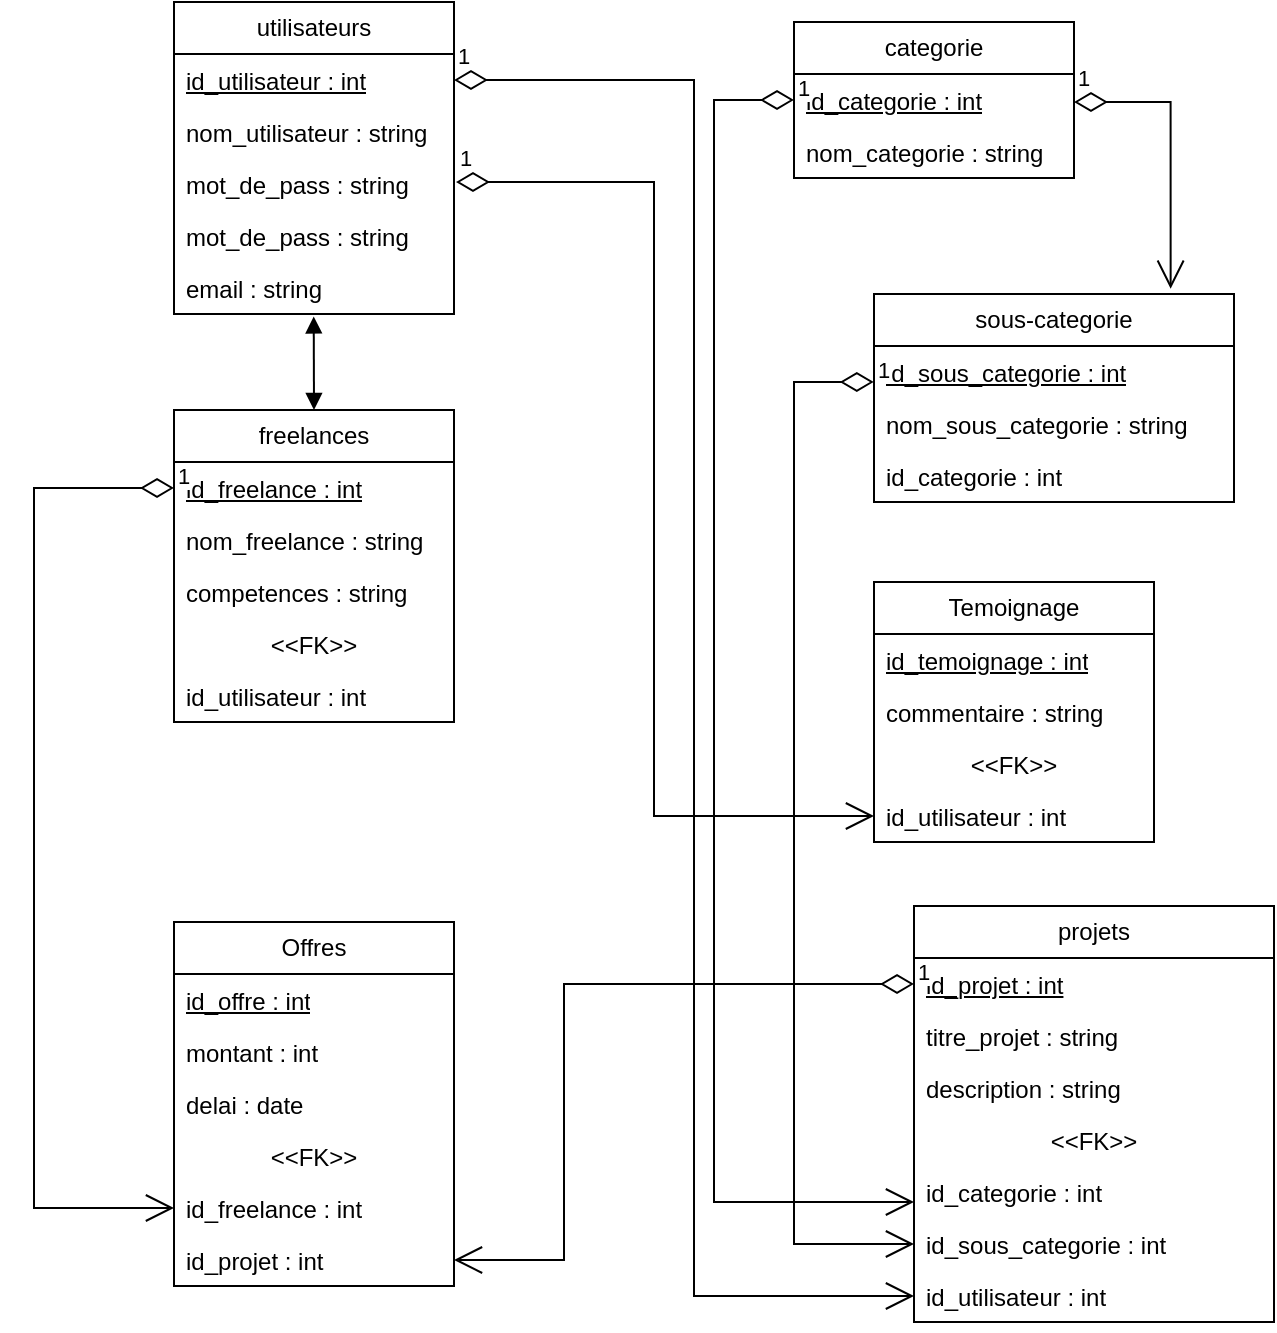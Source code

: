 <mxfile version="25.0.3">
  <diagram name="Page-1" id="CyW6aP-Xm8CD-qENMy1q">
    <mxGraphModel dx="1615" dy="857" grid="1" gridSize="10" guides="1" tooltips="1" connect="1" arrows="1" fold="1" page="1" pageScale="1" pageWidth="827" pageHeight="1169" math="0" shadow="0">
      <root>
        <mxCell id="0" />
        <mxCell id="1" parent="0" />
        <mxCell id="AitDJzuSQbWM-zjhd547-20" value="utilisateurs" style="swimlane;fontStyle=0;childLayout=stackLayout;horizontal=1;startSize=26;fillColor=none;horizontalStack=0;resizeParent=1;resizeParentMax=0;resizeLast=0;collapsible=1;marginBottom=0;whiteSpace=wrap;html=1;" vertex="1" parent="1">
          <mxGeometry x="190" y="340" width="140" height="156" as="geometry" />
        </mxCell>
        <mxCell id="AitDJzuSQbWM-zjhd547-21" value="&lt;u&gt;id_utilisateur : int&lt;/u&gt;" style="text;strokeColor=none;fillColor=none;align=left;verticalAlign=top;spacingLeft=4;spacingRight=4;overflow=hidden;rotatable=0;points=[[0,0.5],[1,0.5]];portConstraint=eastwest;whiteSpace=wrap;html=1;" vertex="1" parent="AitDJzuSQbWM-zjhd547-20">
          <mxGeometry y="26" width="140" height="26" as="geometry" />
        </mxCell>
        <mxCell id="AitDJzuSQbWM-zjhd547-22" value="nom_utilisateur : string" style="text;strokeColor=none;fillColor=none;align=left;verticalAlign=top;spacingLeft=4;spacingRight=4;overflow=hidden;rotatable=0;points=[[0,0.5],[1,0.5]];portConstraint=eastwest;whiteSpace=wrap;html=1;" vertex="1" parent="AitDJzuSQbWM-zjhd547-20">
          <mxGeometry y="52" width="140" height="26" as="geometry" />
        </mxCell>
        <mxCell id="AitDJzuSQbWM-zjhd547-77" value="mot_de_pass : string" style="text;strokeColor=none;fillColor=none;align=left;verticalAlign=top;spacingLeft=4;spacingRight=4;overflow=hidden;rotatable=0;points=[[0,0.5],[1,0.5]];portConstraint=eastwest;whiteSpace=wrap;html=1;" vertex="1" parent="AitDJzuSQbWM-zjhd547-20">
          <mxGeometry y="78" width="140" height="26" as="geometry" />
        </mxCell>
        <mxCell id="AitDJzuSQbWM-zjhd547-23" value="mot_de_pass : string" style="text;strokeColor=none;fillColor=none;align=left;verticalAlign=top;spacingLeft=4;spacingRight=4;overflow=hidden;rotatable=0;points=[[0,0.5],[1,0.5]];portConstraint=eastwest;whiteSpace=wrap;html=1;" vertex="1" parent="AitDJzuSQbWM-zjhd547-20">
          <mxGeometry y="104" width="140" height="26" as="geometry" />
        </mxCell>
        <mxCell id="AitDJzuSQbWM-zjhd547-24" value="email : string" style="text;strokeColor=none;fillColor=none;align=left;verticalAlign=top;spacingLeft=4;spacingRight=4;overflow=hidden;rotatable=0;points=[[0,0.5],[1,0.5]];portConstraint=eastwest;whiteSpace=wrap;html=1;" vertex="1" parent="AitDJzuSQbWM-zjhd547-20">
          <mxGeometry y="130" width="140" height="26" as="geometry" />
        </mxCell>
        <mxCell id="AitDJzuSQbWM-zjhd547-25" value="categorie" style="swimlane;fontStyle=0;childLayout=stackLayout;horizontal=1;startSize=26;fillColor=none;horizontalStack=0;resizeParent=1;resizeParentMax=0;resizeLast=0;collapsible=1;marginBottom=0;whiteSpace=wrap;html=1;" vertex="1" parent="1">
          <mxGeometry x="500" y="350" width="140" height="78" as="geometry" />
        </mxCell>
        <mxCell id="AitDJzuSQbWM-zjhd547-26" value="&lt;u&gt;id_categorie : int&lt;/u&gt;" style="text;strokeColor=none;fillColor=none;align=left;verticalAlign=top;spacingLeft=4;spacingRight=4;overflow=hidden;rotatable=0;points=[[0,0.5],[1,0.5]];portConstraint=eastwest;whiteSpace=wrap;html=1;" vertex="1" parent="AitDJzuSQbWM-zjhd547-25">
          <mxGeometry y="26" width="140" height="26" as="geometry" />
        </mxCell>
        <mxCell id="AitDJzuSQbWM-zjhd547-27" value="nom_categorie : string" style="text;strokeColor=none;fillColor=none;align=left;verticalAlign=top;spacingLeft=4;spacingRight=4;overflow=hidden;rotatable=0;points=[[0,0.5],[1,0.5]];portConstraint=eastwest;whiteSpace=wrap;html=1;" vertex="1" parent="AitDJzuSQbWM-zjhd547-25">
          <mxGeometry y="52" width="140" height="26" as="geometry" />
        </mxCell>
        <mxCell id="AitDJzuSQbWM-zjhd547-34" value="sous-categorie" style="swimlane;fontStyle=0;childLayout=stackLayout;horizontal=1;startSize=26;fillColor=none;horizontalStack=0;resizeParent=1;resizeParentMax=0;resizeLast=0;collapsible=1;marginBottom=0;whiteSpace=wrap;html=1;" vertex="1" parent="1">
          <mxGeometry x="540" y="486" width="180" height="104" as="geometry" />
        </mxCell>
        <mxCell id="AitDJzuSQbWM-zjhd547-35" value="&lt;u&gt;id_sous_categorie : int&lt;/u&gt;" style="text;strokeColor=none;fillColor=none;align=left;verticalAlign=top;spacingLeft=4;spacingRight=4;overflow=hidden;rotatable=0;points=[[0,0.5],[1,0.5]];portConstraint=eastwest;whiteSpace=wrap;html=1;" vertex="1" parent="AitDJzuSQbWM-zjhd547-34">
          <mxGeometry y="26" width="180" height="26" as="geometry" />
        </mxCell>
        <mxCell id="AitDJzuSQbWM-zjhd547-36" value="nom_sous_categorie : string" style="text;strokeColor=none;fillColor=none;align=left;verticalAlign=top;spacingLeft=4;spacingRight=4;overflow=hidden;rotatable=0;points=[[0,0.5],[1,0.5]];portConstraint=eastwest;whiteSpace=wrap;html=1;" vertex="1" parent="AitDJzuSQbWM-zjhd547-34">
          <mxGeometry y="52" width="180" height="26" as="geometry" />
        </mxCell>
        <mxCell id="AitDJzuSQbWM-zjhd547-39" value="id_categorie : int" style="text;strokeColor=none;fillColor=none;align=left;verticalAlign=top;spacingLeft=4;spacingRight=4;overflow=hidden;rotatable=0;points=[[0,0.5],[1,0.5]];portConstraint=eastwest;whiteSpace=wrap;html=1;" vertex="1" parent="AitDJzuSQbWM-zjhd547-34">
          <mxGeometry y="78" width="180" height="26" as="geometry" />
        </mxCell>
        <mxCell id="AitDJzuSQbWM-zjhd547-40" value="projets" style="swimlane;fontStyle=0;childLayout=stackLayout;horizontal=1;startSize=26;fillColor=none;horizontalStack=0;resizeParent=1;resizeParentMax=0;resizeLast=0;collapsible=1;marginBottom=0;whiteSpace=wrap;html=1;" vertex="1" parent="1">
          <mxGeometry x="560" y="792" width="180" height="208" as="geometry" />
        </mxCell>
        <mxCell id="AitDJzuSQbWM-zjhd547-41" value="&lt;u&gt;id_projet : int&lt;/u&gt;" style="text;strokeColor=none;fillColor=none;align=left;verticalAlign=top;spacingLeft=4;spacingRight=4;overflow=hidden;rotatable=0;points=[[0,0.5],[1,0.5]];portConstraint=eastwest;whiteSpace=wrap;html=1;" vertex="1" parent="AitDJzuSQbWM-zjhd547-40">
          <mxGeometry y="26" width="180" height="26" as="geometry" />
        </mxCell>
        <mxCell id="AitDJzuSQbWM-zjhd547-42" value="titre_projet : string" style="text;strokeColor=none;fillColor=none;align=left;verticalAlign=top;spacingLeft=4;spacingRight=4;overflow=hidden;rotatable=0;points=[[0,0.5],[1,0.5]];portConstraint=eastwest;whiteSpace=wrap;html=1;" vertex="1" parent="AitDJzuSQbWM-zjhd547-40">
          <mxGeometry y="52" width="180" height="26" as="geometry" />
        </mxCell>
        <mxCell id="AitDJzuSQbWM-zjhd547-43" value="description : string" style="text;strokeColor=none;fillColor=none;align=left;verticalAlign=top;spacingLeft=4;spacingRight=4;overflow=hidden;rotatable=0;points=[[0,0.5],[1,0.5]];portConstraint=eastwest;whiteSpace=wrap;html=1;" vertex="1" parent="AitDJzuSQbWM-zjhd547-40">
          <mxGeometry y="78" width="180" height="26" as="geometry" />
        </mxCell>
        <mxCell id="AitDJzuSQbWM-zjhd547-45" value="&amp;lt;&amp;lt;FK&amp;gt;&amp;gt;" style="text;strokeColor=none;fillColor=none;align=center;verticalAlign=top;spacingLeft=4;spacingRight=4;overflow=hidden;rotatable=0;points=[[0,0.5],[1,0.5]];portConstraint=eastwest;whiteSpace=wrap;html=1;" vertex="1" parent="AitDJzuSQbWM-zjhd547-40">
          <mxGeometry y="104" width="180" height="26" as="geometry" />
        </mxCell>
        <mxCell id="AitDJzuSQbWM-zjhd547-44" value="id_categorie : int" style="text;strokeColor=none;fillColor=none;align=left;verticalAlign=top;spacingLeft=4;spacingRight=4;overflow=hidden;rotatable=0;points=[[0,0.5],[1,0.5]];portConstraint=eastwest;whiteSpace=wrap;html=1;" vertex="1" parent="AitDJzuSQbWM-zjhd547-40">
          <mxGeometry y="130" width="180" height="26" as="geometry" />
        </mxCell>
        <mxCell id="AitDJzuSQbWM-zjhd547-46" value="id_sous_categorie : int" style="text;strokeColor=none;fillColor=none;align=left;verticalAlign=top;spacingLeft=4;spacingRight=4;overflow=hidden;rotatable=0;points=[[0,0.5],[1,0.5]];portConstraint=eastwest;whiteSpace=wrap;html=1;" vertex="1" parent="AitDJzuSQbWM-zjhd547-40">
          <mxGeometry y="156" width="180" height="26" as="geometry" />
        </mxCell>
        <mxCell id="AitDJzuSQbWM-zjhd547-47" value="id_utilisateur : int" style="text;strokeColor=none;fillColor=none;align=left;verticalAlign=top;spacingLeft=4;spacingRight=4;overflow=hidden;rotatable=0;points=[[0,0.5],[1,0.5]];portConstraint=eastwest;whiteSpace=wrap;html=1;" vertex="1" parent="AitDJzuSQbWM-zjhd547-40">
          <mxGeometry y="182" width="180" height="26" as="geometry" />
        </mxCell>
        <mxCell id="AitDJzuSQbWM-zjhd547-48" value="freelances" style="swimlane;fontStyle=0;childLayout=stackLayout;horizontal=1;startSize=26;fillColor=none;horizontalStack=0;resizeParent=1;resizeParentMax=0;resizeLast=0;collapsible=1;marginBottom=0;whiteSpace=wrap;html=1;" vertex="1" parent="1">
          <mxGeometry x="190" y="544" width="140" height="156" as="geometry" />
        </mxCell>
        <mxCell id="AitDJzuSQbWM-zjhd547-49" value="&lt;u&gt;id_freelance : int&lt;/u&gt;" style="text;strokeColor=none;fillColor=none;align=left;verticalAlign=top;spacingLeft=4;spacingRight=4;overflow=hidden;rotatable=0;points=[[0,0.5],[1,0.5]];portConstraint=eastwest;whiteSpace=wrap;html=1;" vertex="1" parent="AitDJzuSQbWM-zjhd547-48">
          <mxGeometry y="26" width="140" height="26" as="geometry" />
        </mxCell>
        <mxCell id="AitDJzuSQbWM-zjhd547-50" value="nom_freelance : string" style="text;strokeColor=none;fillColor=none;align=left;verticalAlign=top;spacingLeft=4;spacingRight=4;overflow=hidden;rotatable=0;points=[[0,0.5],[1,0.5]];portConstraint=eastwest;whiteSpace=wrap;html=1;" vertex="1" parent="AitDJzuSQbWM-zjhd547-48">
          <mxGeometry y="52" width="140" height="26" as="geometry" />
        </mxCell>
        <mxCell id="AitDJzuSQbWM-zjhd547-51" value="competences : string" style="text;strokeColor=none;fillColor=none;align=left;verticalAlign=top;spacingLeft=4;spacingRight=4;overflow=hidden;rotatable=0;points=[[0,0.5],[1,0.5]];portConstraint=eastwest;whiteSpace=wrap;html=1;" vertex="1" parent="AitDJzuSQbWM-zjhd547-48">
          <mxGeometry y="78" width="140" height="26" as="geometry" />
        </mxCell>
        <mxCell id="AitDJzuSQbWM-zjhd547-52" value="&amp;lt;&amp;lt;FK&amp;gt;&amp;gt;" style="text;strokeColor=none;fillColor=none;align=center;verticalAlign=top;spacingLeft=4;spacingRight=4;overflow=hidden;rotatable=0;points=[[0,0.5],[1,0.5]];portConstraint=eastwest;whiteSpace=wrap;html=1;" vertex="1" parent="AitDJzuSQbWM-zjhd547-48">
          <mxGeometry y="104" width="140" height="26" as="geometry" />
        </mxCell>
        <mxCell id="AitDJzuSQbWM-zjhd547-53" value="id_utilisateur : int" style="text;strokeColor=none;fillColor=none;align=left;verticalAlign=top;spacingLeft=4;spacingRight=4;overflow=hidden;rotatable=0;points=[[0,0.5],[1,0.5]];portConstraint=eastwest;whiteSpace=wrap;html=1;" vertex="1" parent="AitDJzuSQbWM-zjhd547-48">
          <mxGeometry y="130" width="140" height="26" as="geometry" />
        </mxCell>
        <mxCell id="AitDJzuSQbWM-zjhd547-55" value="Offres" style="swimlane;fontStyle=0;childLayout=stackLayout;horizontal=1;startSize=26;fillColor=none;horizontalStack=0;resizeParent=1;resizeParentMax=0;resizeLast=0;collapsible=1;marginBottom=0;whiteSpace=wrap;html=1;" vertex="1" parent="1">
          <mxGeometry x="190" y="800" width="140" height="182" as="geometry" />
        </mxCell>
        <mxCell id="AitDJzuSQbWM-zjhd547-56" value="&lt;u&gt;id_offre : int&lt;/u&gt;" style="text;strokeColor=none;fillColor=none;align=left;verticalAlign=top;spacingLeft=4;spacingRight=4;overflow=hidden;rotatable=0;points=[[0,0.5],[1,0.5]];portConstraint=eastwest;whiteSpace=wrap;html=1;" vertex="1" parent="AitDJzuSQbWM-zjhd547-55">
          <mxGeometry y="26" width="140" height="26" as="geometry" />
        </mxCell>
        <mxCell id="AitDJzuSQbWM-zjhd547-57" value="montant : int" style="text;strokeColor=none;fillColor=none;align=left;verticalAlign=top;spacingLeft=4;spacingRight=4;overflow=hidden;rotatable=0;points=[[0,0.5],[1,0.5]];portConstraint=eastwest;whiteSpace=wrap;html=1;" vertex="1" parent="AitDJzuSQbWM-zjhd547-55">
          <mxGeometry y="52" width="140" height="26" as="geometry" />
        </mxCell>
        <mxCell id="AitDJzuSQbWM-zjhd547-58" value="delai : date" style="text;strokeColor=none;fillColor=none;align=left;verticalAlign=top;spacingLeft=4;spacingRight=4;overflow=hidden;rotatable=0;points=[[0,0.5],[1,0.5]];portConstraint=eastwest;whiteSpace=wrap;html=1;" vertex="1" parent="AitDJzuSQbWM-zjhd547-55">
          <mxGeometry y="78" width="140" height="26" as="geometry" />
        </mxCell>
        <mxCell id="AitDJzuSQbWM-zjhd547-59" value="&amp;lt;&amp;lt;FK&amp;gt;&amp;gt;" style="text;strokeColor=none;fillColor=none;align=center;verticalAlign=top;spacingLeft=4;spacingRight=4;overflow=hidden;rotatable=0;points=[[0,0.5],[1,0.5]];portConstraint=eastwest;whiteSpace=wrap;html=1;" vertex="1" parent="AitDJzuSQbWM-zjhd547-55">
          <mxGeometry y="104" width="140" height="26" as="geometry" />
        </mxCell>
        <mxCell id="AitDJzuSQbWM-zjhd547-60" value="id_freelance : int" style="text;strokeColor=none;fillColor=none;align=left;verticalAlign=top;spacingLeft=4;spacingRight=4;overflow=hidden;rotatable=0;points=[[0,0.5],[1,0.5]];portConstraint=eastwest;whiteSpace=wrap;html=1;" vertex="1" parent="AitDJzuSQbWM-zjhd547-55">
          <mxGeometry y="130" width="140" height="26" as="geometry" />
        </mxCell>
        <mxCell id="AitDJzuSQbWM-zjhd547-61" value="id_projet : int" style="text;strokeColor=none;fillColor=none;align=left;verticalAlign=top;spacingLeft=4;spacingRight=4;overflow=hidden;rotatable=0;points=[[0,0.5],[1,0.5]];portConstraint=eastwest;whiteSpace=wrap;html=1;" vertex="1" parent="AitDJzuSQbWM-zjhd547-55">
          <mxGeometry y="156" width="140" height="26" as="geometry" />
        </mxCell>
        <mxCell id="AitDJzuSQbWM-zjhd547-62" value="Temoignage" style="swimlane;fontStyle=0;childLayout=stackLayout;horizontal=1;startSize=26;fillColor=none;horizontalStack=0;resizeParent=1;resizeParentMax=0;resizeLast=0;collapsible=1;marginBottom=0;whiteSpace=wrap;html=1;" vertex="1" parent="1">
          <mxGeometry x="540" y="630" width="140" height="130" as="geometry" />
        </mxCell>
        <mxCell id="AitDJzuSQbWM-zjhd547-63" value="&lt;u&gt;id_temoignage : int&lt;/u&gt;" style="text;strokeColor=none;fillColor=none;align=left;verticalAlign=top;spacingLeft=4;spacingRight=4;overflow=hidden;rotatable=0;points=[[0,0.5],[1,0.5]];portConstraint=eastwest;whiteSpace=wrap;html=1;" vertex="1" parent="AitDJzuSQbWM-zjhd547-62">
          <mxGeometry y="26" width="140" height="26" as="geometry" />
        </mxCell>
        <mxCell id="AitDJzuSQbWM-zjhd547-64" value="commentaire : string" style="text;strokeColor=none;fillColor=none;align=left;verticalAlign=top;spacingLeft=4;spacingRight=4;overflow=hidden;rotatable=0;points=[[0,0.5],[1,0.5]];portConstraint=eastwest;whiteSpace=wrap;html=1;" vertex="1" parent="AitDJzuSQbWM-zjhd547-62">
          <mxGeometry y="52" width="140" height="26" as="geometry" />
        </mxCell>
        <mxCell id="AitDJzuSQbWM-zjhd547-66" value="&amp;lt;&amp;lt;FK&amp;gt;&amp;gt;" style="text;strokeColor=none;fillColor=none;align=center;verticalAlign=top;spacingLeft=4;spacingRight=4;overflow=hidden;rotatable=0;points=[[0,0.5],[1,0.5]];portConstraint=eastwest;whiteSpace=wrap;html=1;" vertex="1" parent="AitDJzuSQbWM-zjhd547-62">
          <mxGeometry y="78" width="140" height="26" as="geometry" />
        </mxCell>
        <mxCell id="AitDJzuSQbWM-zjhd547-67" value="id_utilisateur : int" style="text;strokeColor=none;fillColor=none;align=left;verticalAlign=top;spacingLeft=4;spacingRight=4;overflow=hidden;rotatable=0;points=[[0,0.5],[1,0.5]];portConstraint=eastwest;whiteSpace=wrap;html=1;" vertex="1" parent="AitDJzuSQbWM-zjhd547-62">
          <mxGeometry y="104" width="140" height="26" as="geometry" />
        </mxCell>
        <mxCell id="AitDJzuSQbWM-zjhd547-68" value="1" style="endArrow=open;html=1;endSize=12;startArrow=diamondThin;startSize=14;startFill=0;edgeStyle=orthogonalEdgeStyle;align=left;verticalAlign=bottom;rounded=0;entryX=0.824;entryY=-0.025;entryDx=0;entryDy=0;entryPerimeter=0;" edge="1" parent="1" target="AitDJzuSQbWM-zjhd547-34">
          <mxGeometry x="-1" y="3" relative="1" as="geometry">
            <mxPoint x="640" y="390" as="sourcePoint" />
            <mxPoint x="800" y="390" as="targetPoint" />
            <Array as="points">
              <mxPoint x="688" y="390" />
            </Array>
          </mxGeometry>
        </mxCell>
        <mxCell id="AitDJzuSQbWM-zjhd547-70" value="" style="endArrow=block;startArrow=block;endFill=1;startFill=1;html=1;rounded=0;entryX=0.5;entryY=0;entryDx=0;entryDy=0;exitX=0.499;exitY=1.046;exitDx=0;exitDy=0;exitPerimeter=0;" edge="1" parent="1" source="AitDJzuSQbWM-zjhd547-24" target="AitDJzuSQbWM-zjhd547-48">
          <mxGeometry width="160" relative="1" as="geometry">
            <mxPoint x="260" y="480" as="sourcePoint" />
            <mxPoint x="360" y="510" as="targetPoint" />
          </mxGeometry>
        </mxCell>
        <mxCell id="AitDJzuSQbWM-zjhd547-78" value="1" style="endArrow=open;html=1;endSize=12;startArrow=diamondThin;startSize=14;startFill=0;edgeStyle=orthogonalEdgeStyle;align=left;verticalAlign=bottom;rounded=0;exitX=0;exitY=0.5;exitDx=0;exitDy=0;entryX=0;entryY=0.5;entryDx=0;entryDy=0;" edge="1" parent="1" source="AitDJzuSQbWM-zjhd547-49" target="AitDJzuSQbWM-zjhd547-60">
          <mxGeometry x="-1" y="3" relative="1" as="geometry">
            <mxPoint x="20" y="780" as="sourcePoint" />
            <mxPoint x="180" y="780" as="targetPoint" />
            <Array as="points">
              <mxPoint x="120" y="583" />
              <mxPoint x="120" y="943" />
            </Array>
          </mxGeometry>
        </mxCell>
        <mxCell id="AitDJzuSQbWM-zjhd547-80" value="1" style="endArrow=open;html=1;endSize=12;startArrow=diamondThin;startSize=14;startFill=0;edgeStyle=orthogonalEdgeStyle;align=left;verticalAlign=bottom;rounded=0;entryX=1;entryY=0.5;entryDx=0;entryDy=0;exitX=0;exitY=0.5;exitDx=0;exitDy=0;" edge="1" parent="1" source="AitDJzuSQbWM-zjhd547-41" target="AitDJzuSQbWM-zjhd547-61">
          <mxGeometry x="-1" y="3" relative="1" as="geometry">
            <mxPoint x="410" y="710" as="sourcePoint" />
            <mxPoint x="550" y="940" as="targetPoint" />
            <Array as="points">
              <mxPoint x="385" y="831" />
              <mxPoint x="385" y="969" />
            </Array>
          </mxGeometry>
        </mxCell>
        <mxCell id="AitDJzuSQbWM-zjhd547-87" value="1" style="endArrow=open;html=1;endSize=12;startArrow=diamondThin;startSize=14;startFill=0;edgeStyle=orthogonalEdgeStyle;align=left;verticalAlign=bottom;rounded=0;entryX=0;entryY=0.5;entryDx=0;entryDy=0;" edge="1" parent="1" target="AitDJzuSQbWM-zjhd547-67">
          <mxGeometry x="-1" y="3" relative="1" as="geometry">
            <mxPoint x="331" y="430" as="sourcePoint" />
            <mxPoint x="490" y="430" as="targetPoint" />
            <Array as="points">
              <mxPoint x="430" y="430" />
              <mxPoint x="430" y="747" />
            </Array>
          </mxGeometry>
        </mxCell>
        <mxCell id="AitDJzuSQbWM-zjhd547-88" value="1" style="endArrow=open;html=1;endSize=12;startArrow=diamondThin;startSize=14;startFill=0;edgeStyle=orthogonalEdgeStyle;align=left;verticalAlign=bottom;rounded=0;exitX=0;exitY=0.5;exitDx=0;exitDy=0;" edge="1" parent="1" source="AitDJzuSQbWM-zjhd547-26">
          <mxGeometry x="-1" y="3" relative="1" as="geometry">
            <mxPoint x="450" y="940" as="sourcePoint" />
            <mxPoint x="560" y="940" as="targetPoint" />
            <Array as="points">
              <mxPoint x="460" y="389" />
              <mxPoint x="460" y="940" />
            </Array>
          </mxGeometry>
        </mxCell>
        <mxCell id="AitDJzuSQbWM-zjhd547-89" value="1" style="endArrow=open;html=1;endSize=12;startArrow=diamondThin;startSize=14;startFill=0;edgeStyle=orthogonalEdgeStyle;align=left;verticalAlign=bottom;rounded=0;exitX=0;exitY=0.5;exitDx=0;exitDy=0;entryX=0;entryY=0.5;entryDx=0;entryDy=0;" edge="1" parent="1" target="AitDJzuSQbWM-zjhd547-46">
          <mxGeometry x="-1" y="3" relative="1" as="geometry">
            <mxPoint x="539.89" y="530" as="sourcePoint" />
            <mxPoint x="599.89" y="1081" as="targetPoint" />
            <Array as="points">
              <mxPoint x="500" y="530" />
              <mxPoint x="500" y="961" />
            </Array>
          </mxGeometry>
        </mxCell>
        <mxCell id="AitDJzuSQbWM-zjhd547-90" value="1" style="endArrow=open;html=1;endSize=12;startArrow=diamondThin;startSize=14;startFill=0;edgeStyle=orthogonalEdgeStyle;align=left;verticalAlign=bottom;rounded=0;entryX=0;entryY=0.5;entryDx=0;entryDy=0;exitX=1;exitY=0.5;exitDx=0;exitDy=0;" edge="1" parent="1" source="AitDJzuSQbWM-zjhd547-21">
          <mxGeometry x="-1" y="3" relative="1" as="geometry">
            <mxPoint x="351" y="670" as="sourcePoint" />
            <mxPoint x="560" y="987" as="targetPoint" />
            <Array as="points">
              <mxPoint x="450" y="379" />
              <mxPoint x="450" y="987" />
            </Array>
          </mxGeometry>
        </mxCell>
      </root>
    </mxGraphModel>
  </diagram>
</mxfile>
